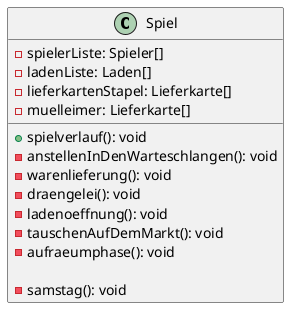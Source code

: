 @startuml

class Spiel{
    -spielerListe: Spieler[]
    -ladenListe: Laden[]
    -lieferkartenStapel: Lieferkarte[]
    -muelleimer: Lieferkarte[]

    +spielverlauf(): void
    -anstellenInDenWarteschlangen(): void
    -warenlieferung(): void
    -draengelei(): void
    -ladenoeffnung(): void
    -tauschenAufDemMarkt(): void
    -aufraeumphase(): void

    -samstag(): void
}

@enduml